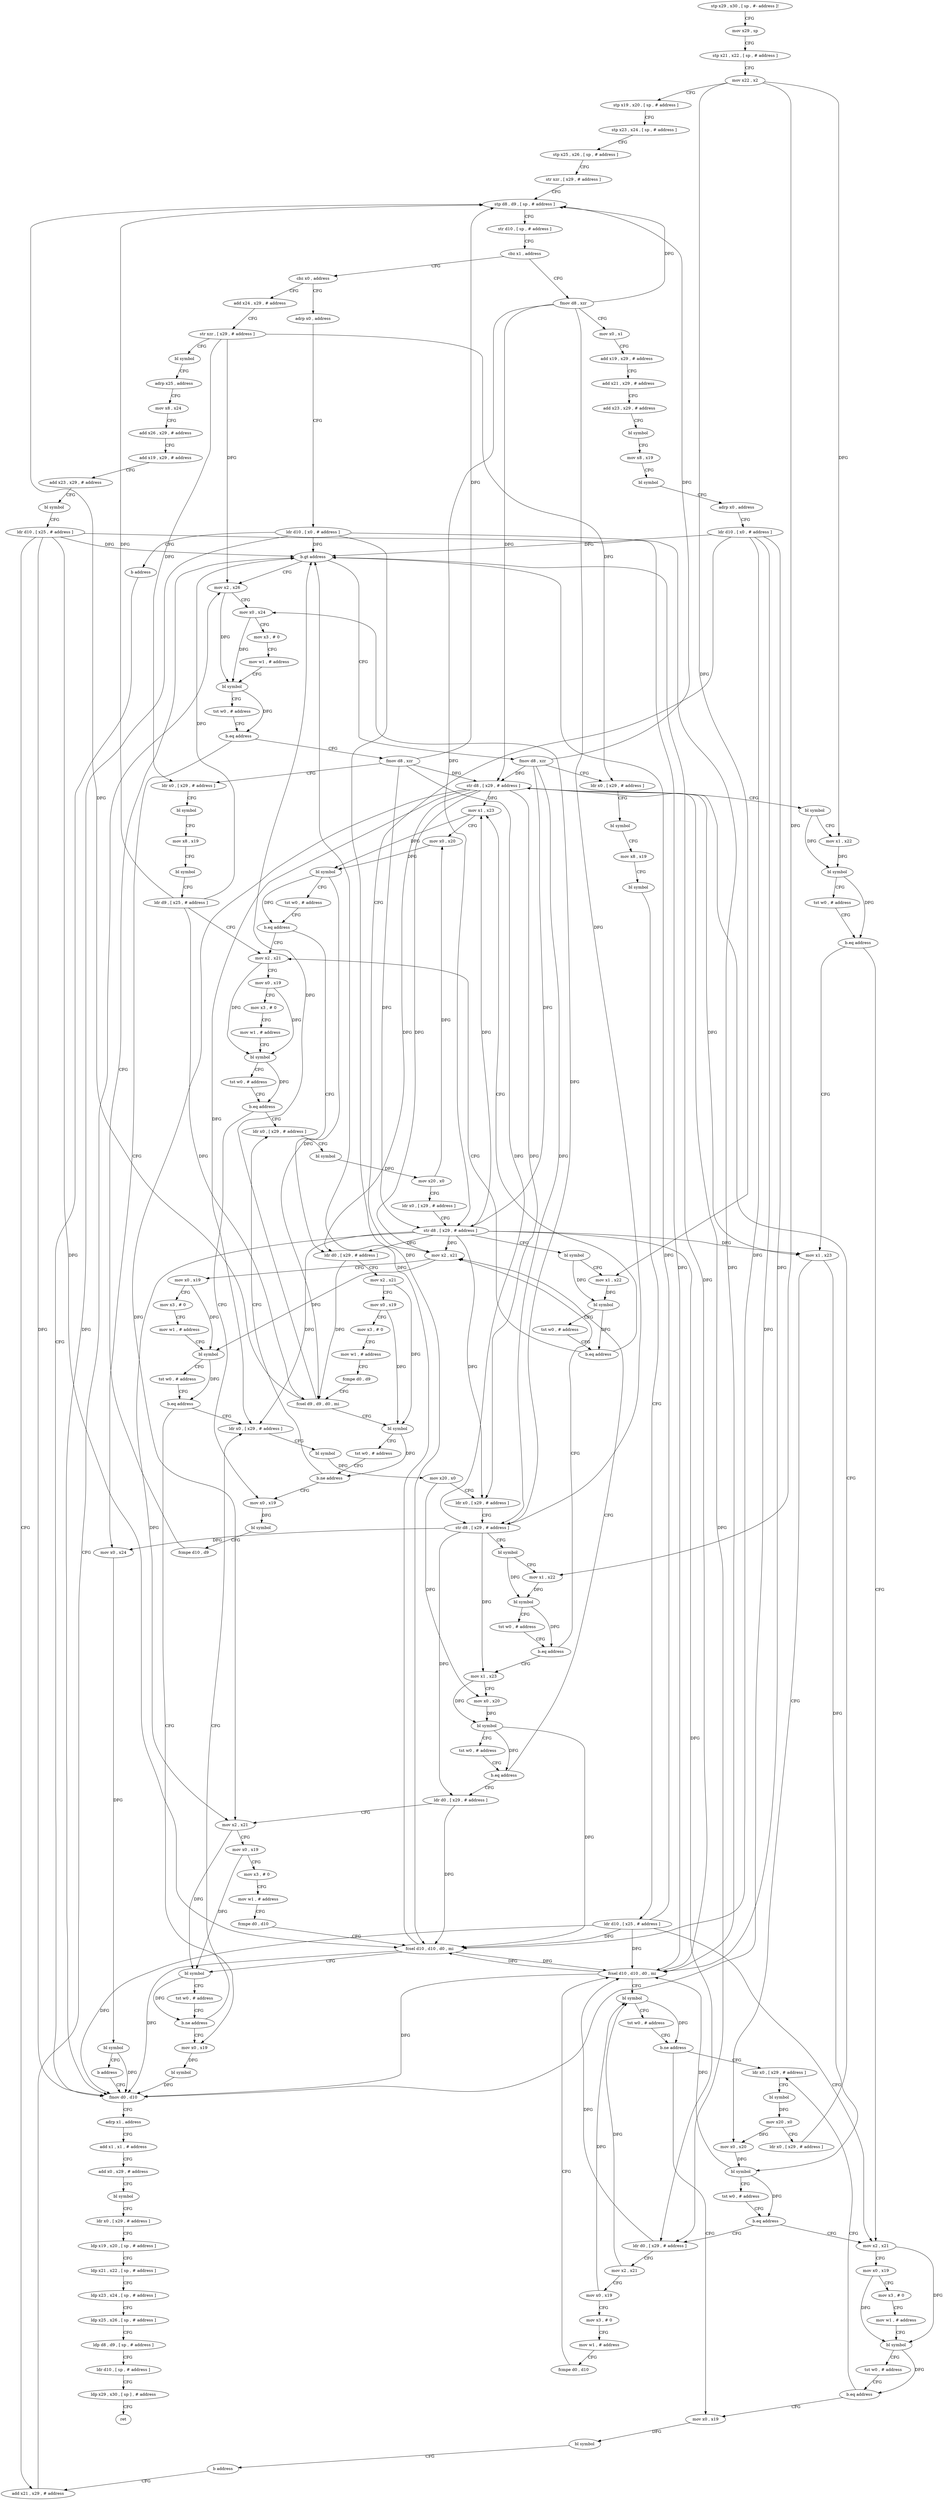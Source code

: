 digraph "func" {
"156512" [label = "stp x29 , x30 , [ sp , #- address ]!" ]
"156516" [label = "mov x29 , sp" ]
"156520" [label = "stp x21 , x22 , [ sp , # address ]" ]
"156524" [label = "mov x22 , x2" ]
"156528" [label = "stp x19 , x20 , [ sp , # address ]" ]
"156532" [label = "stp x23 , x24 , [ sp , # address ]" ]
"156536" [label = "stp x25 , x26 , [ sp , # address ]" ]
"156540" [label = "str xzr , [ x29 , # address ]" ]
"156544" [label = "stp d8 , d9 , [ sp , # address ]" ]
"156548" [label = "str d10 , [ sp , # address ]" ]
"156552" [label = "cbz x1 , address" ]
"156788" [label = "cbz x0 , address" ]
"156556" [label = "fmov d8 , xzr" ]
"157208" [label = "adrp x0 , address" ]
"156792" [label = "add x24 , x29 , # address" ]
"156560" [label = "mov x0 , x1" ]
"156564" [label = "add x19 , x29 , # address" ]
"156568" [label = "add x21 , x29 , # address" ]
"156572" [label = "add x23 , x29 , # address" ]
"156576" [label = "bl symbol" ]
"156580" [label = "mov x8 , x19" ]
"156584" [label = "bl symbol" ]
"156588" [label = "adrp x0 , address" ]
"156592" [label = "ldr d10 , [ x0 , # address ]" ]
"156596" [label = "mov x2 , x21" ]
"157212" [label = "ldr d10 , [ x0 , # address ]" ]
"157216" [label = "b address" ]
"156732" [label = "fmov d0 , d10" ]
"156796" [label = "str xzr , [ x29 , # address ]" ]
"156800" [label = "bl symbol" ]
"156804" [label = "adrp x25 , address" ]
"156808" [label = "mov x8 , x24" ]
"156812" [label = "add x26 , x29 , # address" ]
"156816" [label = "add x19 , x29 , # address" ]
"156820" [label = "add x23 , x29 , # address" ]
"156824" [label = "bl symbol" ]
"156828" [label = "ldr d10 , [ x25 , # address ]" ]
"156832" [label = "add x21 , x29 , # address" ]
"156724" [label = "mov x0 , x19" ]
"156728" [label = "bl symbol" ]
"156624" [label = "ldr x0 , [ x29 , # address ]" ]
"156628" [label = "bl symbol" ]
"156632" [label = "mov x20 , x0" ]
"156636" [label = "ldr x0 , [ x29 , # address ]" ]
"156640" [label = "str d8 , [ x29 , # address ]" ]
"156644" [label = "bl symbol" ]
"156648" [label = "mov x1 , x22" ]
"156652" [label = "bl symbol" ]
"156656" [label = "tst w0 , # address" ]
"156660" [label = "b.eq address" ]
"156664" [label = "mov x1 , x23" ]
"156736" [label = "adrp x1 , address" ]
"156740" [label = "add x1 , x1 , # address" ]
"156744" [label = "add x0 , x29 , # address" ]
"156748" [label = "bl symbol" ]
"156752" [label = "ldr x0 , [ x29 , # address ]" ]
"156756" [label = "ldp x19 , x20 , [ sp , # address ]" ]
"156760" [label = "ldp x21 , x22 , [ sp , # address ]" ]
"156764" [label = "ldp x23 , x24 , [ sp , # address ]" ]
"156768" [label = "ldp x25 , x26 , [ sp , # address ]" ]
"156772" [label = "ldp d8 , d9 , [ sp , # address ]" ]
"156776" [label = "ldr d10 , [ sp , # address ]" ]
"156780" [label = "ldp x29 , x30 , [ sp ] , # address" ]
"156784" [label = "ret" ]
"157196" [label = "mov x0 , x24" ]
"157200" [label = "bl symbol" ]
"157204" [label = "b address" ]
"156864" [label = "fmov d8 , xzr" ]
"156868" [label = "ldr x0 , [ x29 , # address ]" ]
"156872" [label = "bl symbol" ]
"156876" [label = "mov x8 , x19" ]
"156880" [label = "bl symbol" ]
"156884" [label = "ldr d9 , [ x25 , # address ]" ]
"156888" [label = "mov x2 , x21" ]
"156600" [label = "mov x0 , x19" ]
"156604" [label = "mov x3 , # 0" ]
"156608" [label = "mov w1 , # address" ]
"156612" [label = "bl symbol" ]
"156616" [label = "tst w0 , # address" ]
"156620" [label = "b.eq address" ]
"156668" [label = "mov x0 , x20" ]
"156672" [label = "bl symbol" ]
"156676" [label = "tst w0 , # address" ]
"156680" [label = "b.eq address" ]
"156684" [label = "ldr d0 , [ x29 , # address ]" ]
"157016" [label = "mov x0 , x19" ]
"157020" [label = "bl symbol" ]
"157024" [label = "fcmpe d10 , d9" ]
"157028" [label = "b.gt address" ]
"156836" [label = "mov x2 , x26" ]
"157032" [label = "fmov d8 , xzr" ]
"156916" [label = "ldr x0 , [ x29 , # address ]" ]
"156920" [label = "bl symbol" ]
"156924" [label = "mov x20 , x0" ]
"156928" [label = "ldr x0 , [ x29 , # address ]" ]
"156932" [label = "str d8 , [ x29 , # address ]" ]
"156936" [label = "bl symbol" ]
"156940" [label = "mov x1 , x22" ]
"156944" [label = "bl symbol" ]
"156948" [label = "tst w0 , # address" ]
"156952" [label = "b.eq address" ]
"156956" [label = "mov x1 , x23" ]
"156688" [label = "mov x2 , x21" ]
"156692" [label = "mov x0 , x19" ]
"156696" [label = "mov x3 , # 0" ]
"156700" [label = "mov w1 , # address" ]
"156704" [label = "fcmpe d0 , d10" ]
"156708" [label = "fcsel d10 , d10 , d0 , mi" ]
"156712" [label = "bl symbol" ]
"156716" [label = "tst w0 , # address" ]
"156720" [label = "b.ne address" ]
"156840" [label = "mov x0 , x24" ]
"156844" [label = "mov x3 , # 0" ]
"156848" [label = "mov w1 , # address" ]
"156852" [label = "bl symbol" ]
"156856" [label = "tst w0 , # address" ]
"156860" [label = "b.eq address" ]
"157036" [label = "ldr x0 , [ x29 , # address ]" ]
"157040" [label = "bl symbol" ]
"157044" [label = "mov x8 , x19" ]
"157048" [label = "bl symbol" ]
"157052" [label = "ldr d10 , [ x25 , # address ]" ]
"157056" [label = "mov x2 , x21" ]
"156892" [label = "mov x0 , x19" ]
"156896" [label = "mov x3 , # 0" ]
"156900" [label = "mov w1 , # address" ]
"156904" [label = "bl symbol" ]
"156908" [label = "tst w0 , # address" ]
"156912" [label = "b.eq address" ]
"156960" [label = "mov x0 , x20" ]
"156964" [label = "bl symbol" ]
"156968" [label = "tst w0 , # address" ]
"156972" [label = "b.eq address" ]
"156976" [label = "ldr d0 , [ x29 , # address ]" ]
"157184" [label = "mov x0 , x19" ]
"157188" [label = "bl symbol" ]
"157192" [label = "b address" ]
"157084" [label = "ldr x0 , [ x29 , # address ]" ]
"157088" [label = "bl symbol" ]
"157092" [label = "mov x20 , x0" ]
"157096" [label = "ldr x0 , [ x29 , # address ]" ]
"157100" [label = "str d8 , [ x29 , # address ]" ]
"157104" [label = "bl symbol" ]
"157108" [label = "mov x1 , x22" ]
"157112" [label = "bl symbol" ]
"157116" [label = "tst w0 , # address" ]
"157120" [label = "b.eq address" ]
"157124" [label = "mov x1 , x23" ]
"156980" [label = "mov x2 , x21" ]
"156984" [label = "mov x0 , x19" ]
"156988" [label = "mov x3 , # 0" ]
"156992" [label = "mov w1 , # address" ]
"156996" [label = "fcmpe d0 , d9" ]
"157000" [label = "fcsel d9 , d9 , d0 , mi" ]
"157004" [label = "bl symbol" ]
"157008" [label = "tst w0 , # address" ]
"157012" [label = "b.ne address" ]
"157060" [label = "mov x0 , x19" ]
"157064" [label = "mov x3 , # 0" ]
"157068" [label = "mov w1 , # address" ]
"157072" [label = "bl symbol" ]
"157076" [label = "tst w0 , # address" ]
"157080" [label = "b.eq address" ]
"157128" [label = "mov x0 , x20" ]
"157132" [label = "bl symbol" ]
"157136" [label = "tst w0 , # address" ]
"157140" [label = "b.eq address" ]
"157144" [label = "ldr d0 , [ x29 , # address ]" ]
"157148" [label = "mov x2 , x21" ]
"157152" [label = "mov x0 , x19" ]
"157156" [label = "mov x3 , # 0" ]
"157160" [label = "mov w1 , # address" ]
"157164" [label = "fcmpe d0 , d10" ]
"157168" [label = "fcsel d10 , d10 , d0 , mi" ]
"157172" [label = "bl symbol" ]
"157176" [label = "tst w0 , # address" ]
"157180" [label = "b.ne address" ]
"156512" -> "156516" [ label = "CFG" ]
"156516" -> "156520" [ label = "CFG" ]
"156520" -> "156524" [ label = "CFG" ]
"156524" -> "156528" [ label = "CFG" ]
"156524" -> "156648" [ label = "DFG" ]
"156524" -> "156940" [ label = "DFG" ]
"156524" -> "157108" [ label = "DFG" ]
"156528" -> "156532" [ label = "CFG" ]
"156532" -> "156536" [ label = "CFG" ]
"156536" -> "156540" [ label = "CFG" ]
"156540" -> "156544" [ label = "CFG" ]
"156544" -> "156548" [ label = "CFG" ]
"156548" -> "156552" [ label = "CFG" ]
"156552" -> "156788" [ label = "CFG" ]
"156552" -> "156556" [ label = "CFG" ]
"156788" -> "157208" [ label = "CFG" ]
"156788" -> "156792" [ label = "CFG" ]
"156556" -> "156560" [ label = "CFG" ]
"156556" -> "156544" [ label = "DFG" ]
"156556" -> "156640" [ label = "DFG" ]
"156556" -> "156932" [ label = "DFG" ]
"156556" -> "157100" [ label = "DFG" ]
"157208" -> "157212" [ label = "CFG" ]
"156792" -> "156796" [ label = "CFG" ]
"156560" -> "156564" [ label = "CFG" ]
"156564" -> "156568" [ label = "CFG" ]
"156568" -> "156572" [ label = "CFG" ]
"156572" -> "156576" [ label = "CFG" ]
"156576" -> "156580" [ label = "CFG" ]
"156580" -> "156584" [ label = "CFG" ]
"156584" -> "156588" [ label = "CFG" ]
"156588" -> "156592" [ label = "CFG" ]
"156592" -> "156596" [ label = "CFG" ]
"156592" -> "156732" [ label = "DFG" ]
"156592" -> "156708" [ label = "DFG" ]
"156592" -> "157028" [ label = "DFG" ]
"156592" -> "157168" [ label = "DFG" ]
"156596" -> "156600" [ label = "CFG" ]
"156596" -> "156612" [ label = "DFG" ]
"157212" -> "157216" [ label = "CFG" ]
"157212" -> "156732" [ label = "DFG" ]
"157212" -> "156708" [ label = "DFG" ]
"157212" -> "157028" [ label = "DFG" ]
"157212" -> "157168" [ label = "DFG" ]
"157216" -> "156732" [ label = "CFG" ]
"156732" -> "156736" [ label = "CFG" ]
"156796" -> "156800" [ label = "CFG" ]
"156796" -> "156868" [ label = "DFG" ]
"156796" -> "157036" [ label = "DFG" ]
"156796" -> "156836" [ label = "DFG" ]
"156800" -> "156804" [ label = "CFG" ]
"156804" -> "156808" [ label = "CFG" ]
"156808" -> "156812" [ label = "CFG" ]
"156812" -> "156816" [ label = "CFG" ]
"156816" -> "156820" [ label = "CFG" ]
"156820" -> "156824" [ label = "CFG" ]
"156824" -> "156828" [ label = "CFG" ]
"156828" -> "156832" [ label = "CFG" ]
"156828" -> "156732" [ label = "DFG" ]
"156828" -> "156708" [ label = "DFG" ]
"156828" -> "157028" [ label = "DFG" ]
"156828" -> "157168" [ label = "DFG" ]
"156832" -> "156836" [ label = "CFG" ]
"156724" -> "156728" [ label = "DFG" ]
"156728" -> "156732" [ label = "DFG" ]
"156624" -> "156628" [ label = "CFG" ]
"156628" -> "156632" [ label = "DFG" ]
"156632" -> "156636" [ label = "CFG" ]
"156632" -> "156668" [ label = "DFG" ]
"156636" -> "156640" [ label = "CFG" ]
"156640" -> "156644" [ label = "CFG" ]
"156640" -> "156684" [ label = "DFG" ]
"156640" -> "156840" [ label = "DFG" ]
"156640" -> "156664" [ label = "DFG" ]
"156640" -> "157196" [ label = "DFG" ]
"156644" -> "156648" [ label = "CFG" ]
"156644" -> "156652" [ label = "DFG" ]
"156648" -> "156652" [ label = "DFG" ]
"156652" -> "156656" [ label = "CFG" ]
"156652" -> "156660" [ label = "DFG" ]
"156656" -> "156660" [ label = "CFG" ]
"156660" -> "156596" [ label = "CFG" ]
"156660" -> "156664" [ label = "CFG" ]
"156664" -> "156668" [ label = "CFG" ]
"156664" -> "156672" [ label = "DFG" ]
"156736" -> "156740" [ label = "CFG" ]
"156740" -> "156744" [ label = "CFG" ]
"156744" -> "156748" [ label = "CFG" ]
"156748" -> "156752" [ label = "CFG" ]
"156752" -> "156756" [ label = "CFG" ]
"156756" -> "156760" [ label = "CFG" ]
"156760" -> "156764" [ label = "CFG" ]
"156764" -> "156768" [ label = "CFG" ]
"156768" -> "156772" [ label = "CFG" ]
"156772" -> "156776" [ label = "CFG" ]
"156776" -> "156780" [ label = "CFG" ]
"156780" -> "156784" [ label = "CFG" ]
"157196" -> "157200" [ label = "DFG" ]
"157200" -> "157204" [ label = "CFG" ]
"157200" -> "156732" [ label = "DFG" ]
"157204" -> "156732" [ label = "CFG" ]
"156864" -> "156868" [ label = "CFG" ]
"156864" -> "156544" [ label = "DFG" ]
"156864" -> "156640" [ label = "DFG" ]
"156864" -> "156932" [ label = "DFG" ]
"156864" -> "157100" [ label = "DFG" ]
"156868" -> "156872" [ label = "CFG" ]
"156872" -> "156876" [ label = "CFG" ]
"156876" -> "156880" [ label = "CFG" ]
"156880" -> "156884" [ label = "CFG" ]
"156884" -> "156888" [ label = "CFG" ]
"156884" -> "156544" [ label = "DFG" ]
"156884" -> "157028" [ label = "DFG" ]
"156884" -> "157000" [ label = "DFG" ]
"156888" -> "156892" [ label = "CFG" ]
"156888" -> "156904" [ label = "DFG" ]
"156600" -> "156604" [ label = "CFG" ]
"156600" -> "156612" [ label = "DFG" ]
"156604" -> "156608" [ label = "CFG" ]
"156608" -> "156612" [ label = "CFG" ]
"156612" -> "156616" [ label = "CFG" ]
"156612" -> "156620" [ label = "DFG" ]
"156616" -> "156620" [ label = "CFG" ]
"156620" -> "156724" [ label = "CFG" ]
"156620" -> "156624" [ label = "CFG" ]
"156668" -> "156672" [ label = "DFG" ]
"156672" -> "156676" [ label = "CFG" ]
"156672" -> "156680" [ label = "DFG" ]
"156672" -> "156708" [ label = "DFG" ]
"156676" -> "156680" [ label = "CFG" ]
"156680" -> "156596" [ label = "CFG" ]
"156680" -> "156684" [ label = "CFG" ]
"156684" -> "156688" [ label = "CFG" ]
"156684" -> "156708" [ label = "DFG" ]
"157016" -> "157020" [ label = "DFG" ]
"157020" -> "157024" [ label = "CFG" ]
"157024" -> "157028" [ label = "CFG" ]
"157028" -> "156836" [ label = "CFG" ]
"157028" -> "157032" [ label = "CFG" ]
"156836" -> "156840" [ label = "CFG" ]
"156836" -> "156852" [ label = "DFG" ]
"157032" -> "157036" [ label = "CFG" ]
"157032" -> "156544" [ label = "DFG" ]
"157032" -> "156640" [ label = "DFG" ]
"157032" -> "156932" [ label = "DFG" ]
"157032" -> "157100" [ label = "DFG" ]
"156916" -> "156920" [ label = "CFG" ]
"156920" -> "156924" [ label = "DFG" ]
"156924" -> "156928" [ label = "CFG" ]
"156924" -> "156960" [ label = "DFG" ]
"156928" -> "156932" [ label = "CFG" ]
"156932" -> "156936" [ label = "CFG" ]
"156932" -> "156596" [ label = "DFG" ]
"156932" -> "156624" [ label = "DFG" ]
"156932" -> "156636" [ label = "DFG" ]
"156932" -> "156688" [ label = "DFG" ]
"156932" -> "156976" [ label = "DFG" ]
"156932" -> "157144" [ label = "DFG" ]
"156932" -> "156956" [ label = "DFG" ]
"156932" -> "157124" [ label = "DFG" ]
"156936" -> "156940" [ label = "CFG" ]
"156936" -> "156944" [ label = "DFG" ]
"156940" -> "156944" [ label = "DFG" ]
"156944" -> "156948" [ label = "CFG" ]
"156944" -> "156952" [ label = "DFG" ]
"156948" -> "156952" [ label = "CFG" ]
"156952" -> "156888" [ label = "CFG" ]
"156952" -> "156956" [ label = "CFG" ]
"156956" -> "156960" [ label = "CFG" ]
"156956" -> "156964" [ label = "DFG" ]
"156688" -> "156692" [ label = "CFG" ]
"156688" -> "156712" [ label = "DFG" ]
"156692" -> "156696" [ label = "CFG" ]
"156692" -> "156712" [ label = "DFG" ]
"156696" -> "156700" [ label = "CFG" ]
"156700" -> "156704" [ label = "CFG" ]
"156704" -> "156708" [ label = "CFG" ]
"156708" -> "156712" [ label = "CFG" ]
"156708" -> "156732" [ label = "DFG" ]
"156708" -> "157028" [ label = "DFG" ]
"156708" -> "157168" [ label = "DFG" ]
"156712" -> "156716" [ label = "CFG" ]
"156712" -> "156720" [ label = "DFG" ]
"156716" -> "156720" [ label = "CFG" ]
"156720" -> "156624" [ label = "CFG" ]
"156720" -> "156724" [ label = "CFG" ]
"156840" -> "156844" [ label = "CFG" ]
"156840" -> "156852" [ label = "DFG" ]
"156844" -> "156848" [ label = "CFG" ]
"156848" -> "156852" [ label = "CFG" ]
"156852" -> "156856" [ label = "CFG" ]
"156852" -> "156860" [ label = "DFG" ]
"156856" -> "156860" [ label = "CFG" ]
"156860" -> "157196" [ label = "CFG" ]
"156860" -> "156864" [ label = "CFG" ]
"157036" -> "157040" [ label = "CFG" ]
"157040" -> "157044" [ label = "CFG" ]
"157044" -> "157048" [ label = "CFG" ]
"157048" -> "157052" [ label = "CFG" ]
"157052" -> "157056" [ label = "CFG" ]
"157052" -> "156732" [ label = "DFG" ]
"157052" -> "156708" [ label = "DFG" ]
"157052" -> "157028" [ label = "DFG" ]
"157052" -> "157168" [ label = "DFG" ]
"157056" -> "157060" [ label = "CFG" ]
"157056" -> "157072" [ label = "DFG" ]
"156892" -> "156896" [ label = "CFG" ]
"156892" -> "156904" [ label = "DFG" ]
"156896" -> "156900" [ label = "CFG" ]
"156900" -> "156904" [ label = "CFG" ]
"156904" -> "156908" [ label = "CFG" ]
"156904" -> "156912" [ label = "DFG" ]
"156908" -> "156912" [ label = "CFG" ]
"156912" -> "157016" [ label = "CFG" ]
"156912" -> "156916" [ label = "CFG" ]
"156960" -> "156964" [ label = "DFG" ]
"156964" -> "156968" [ label = "CFG" ]
"156964" -> "156972" [ label = "DFG" ]
"156964" -> "157000" [ label = "DFG" ]
"156968" -> "156972" [ label = "CFG" ]
"156972" -> "156888" [ label = "CFG" ]
"156972" -> "156976" [ label = "CFG" ]
"156976" -> "156980" [ label = "CFG" ]
"156976" -> "157000" [ label = "DFG" ]
"157184" -> "157188" [ label = "DFG" ]
"157188" -> "157192" [ label = "CFG" ]
"157192" -> "156832" [ label = "CFG" ]
"157084" -> "157088" [ label = "CFG" ]
"157088" -> "157092" [ label = "DFG" ]
"157092" -> "157096" [ label = "CFG" ]
"157092" -> "157128" [ label = "DFG" ]
"157096" -> "157100" [ label = "CFG" ]
"157100" -> "157104" [ label = "CFG" ]
"157100" -> "156596" [ label = "DFG" ]
"157100" -> "156624" [ label = "DFG" ]
"157100" -> "156636" [ label = "DFG" ]
"157100" -> "156688" [ label = "DFG" ]
"157100" -> "156956" [ label = "DFG" ]
"157100" -> "156976" [ label = "DFG" ]
"157100" -> "157144" [ label = "DFG" ]
"157100" -> "157124" [ label = "DFG" ]
"157104" -> "157108" [ label = "CFG" ]
"157104" -> "157112" [ label = "DFG" ]
"157108" -> "157112" [ label = "DFG" ]
"157112" -> "157116" [ label = "CFG" ]
"157112" -> "157120" [ label = "DFG" ]
"157116" -> "157120" [ label = "CFG" ]
"157120" -> "157056" [ label = "CFG" ]
"157120" -> "157124" [ label = "CFG" ]
"157124" -> "157128" [ label = "CFG" ]
"157124" -> "157132" [ label = "DFG" ]
"156980" -> "156984" [ label = "CFG" ]
"156980" -> "157004" [ label = "DFG" ]
"156984" -> "156988" [ label = "CFG" ]
"156984" -> "157004" [ label = "DFG" ]
"156988" -> "156992" [ label = "CFG" ]
"156992" -> "156996" [ label = "CFG" ]
"156996" -> "157000" [ label = "CFG" ]
"157000" -> "157004" [ label = "CFG" ]
"157000" -> "156544" [ label = "DFG" ]
"157000" -> "157028" [ label = "DFG" ]
"157004" -> "157008" [ label = "CFG" ]
"157004" -> "157012" [ label = "DFG" ]
"157008" -> "157012" [ label = "CFG" ]
"157012" -> "156916" [ label = "CFG" ]
"157012" -> "157016" [ label = "CFG" ]
"157060" -> "157064" [ label = "CFG" ]
"157060" -> "157072" [ label = "DFG" ]
"157064" -> "157068" [ label = "CFG" ]
"157068" -> "157072" [ label = "CFG" ]
"157072" -> "157076" [ label = "CFG" ]
"157072" -> "157080" [ label = "DFG" ]
"157076" -> "157080" [ label = "CFG" ]
"157080" -> "157184" [ label = "CFG" ]
"157080" -> "157084" [ label = "CFG" ]
"157128" -> "157132" [ label = "DFG" ]
"157132" -> "157136" [ label = "CFG" ]
"157132" -> "157140" [ label = "DFG" ]
"157132" -> "157168" [ label = "DFG" ]
"157136" -> "157140" [ label = "CFG" ]
"157140" -> "157056" [ label = "CFG" ]
"157140" -> "157144" [ label = "CFG" ]
"157144" -> "157148" [ label = "CFG" ]
"157144" -> "157168" [ label = "DFG" ]
"157148" -> "157152" [ label = "CFG" ]
"157148" -> "157172" [ label = "DFG" ]
"157152" -> "157156" [ label = "CFG" ]
"157152" -> "157172" [ label = "DFG" ]
"157156" -> "157160" [ label = "CFG" ]
"157160" -> "157164" [ label = "CFG" ]
"157164" -> "157168" [ label = "CFG" ]
"157168" -> "157172" [ label = "CFG" ]
"157168" -> "156732" [ label = "DFG" ]
"157168" -> "156708" [ label = "DFG" ]
"157168" -> "157028" [ label = "DFG" ]
"157172" -> "157176" [ label = "CFG" ]
"157172" -> "157180" [ label = "DFG" ]
"157176" -> "157180" [ label = "CFG" ]
"157180" -> "157084" [ label = "CFG" ]
"157180" -> "157184" [ label = "CFG" ]
}
